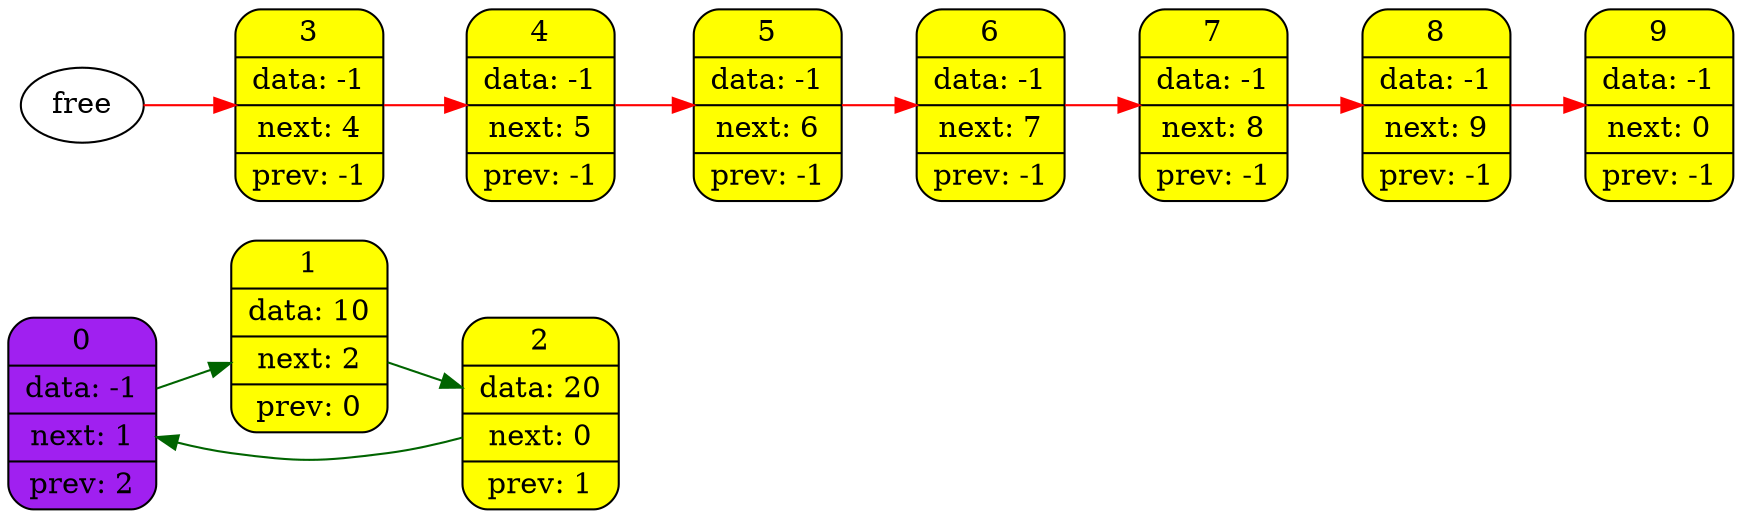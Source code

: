 digraph list {
    rankdir = LR
    node0 [shape = Mrecord, style = "filled", label = "0 | data: -1 | next: 1 | prev: 2", fillcolor = "purple"]
    node1 [shape = Mrecord, style = "filled", label = "1 | data: 10 | next: 2 | prev: 0", fillcolor = "yellow"]
    node2 [shape = Mrecord, style = "filled", label = "2 | data: 20 | next: 0 | prev: 1", fillcolor = "yellow"]
    node3 [shape = Mrecord, style = "filled", label = "3 | data: -1 | next: 4 | prev: -1", fillcolor = "yellow"]
    node4 [shape = Mrecord, style = "filled", label = "4 | data: -1 | next: 5 | prev: -1", fillcolor = "yellow"]
    node5 [shape = Mrecord, style = "filled", label = "5 | data: -1 | next: 6 | prev: -1", fillcolor = "yellow"]
    node6 [shape = Mrecord, style = "filled", label = "6 | data: -1 | next: 7 | prev: -1", fillcolor = "yellow"]
    node7 [shape = Mrecord, style = "filled", label = "7 | data: -1 | next: 8 | prev: -1", fillcolor = "yellow"]
    node8 [shape = Mrecord, style = "filled", label = "8 | data: -1 | next: 9 | prev: -1", fillcolor = "yellow"]
    node9 [shape = Mrecord, style = "filled", label = "9 | data: -1 | next: 0 | prev: -1", fillcolor = "yellow"]
    free [fillcolor = "blue", color = "black"]
    node0 -> node1[color = "darkgreen"]
    node1 -> node2[color = "darkgreen"]
    node2 -> node0[color = "darkgreen"]
    free -> node3[color = "red"]
    node3 -> node4[color = "red"]
    node4 -> node5[color = "red"]
    node5 -> node6[color = "red"]
    node6 -> node7[color = "red"]
    node7 -> node8[color = "red"]
    node8 -> node9[color = "red"]
}